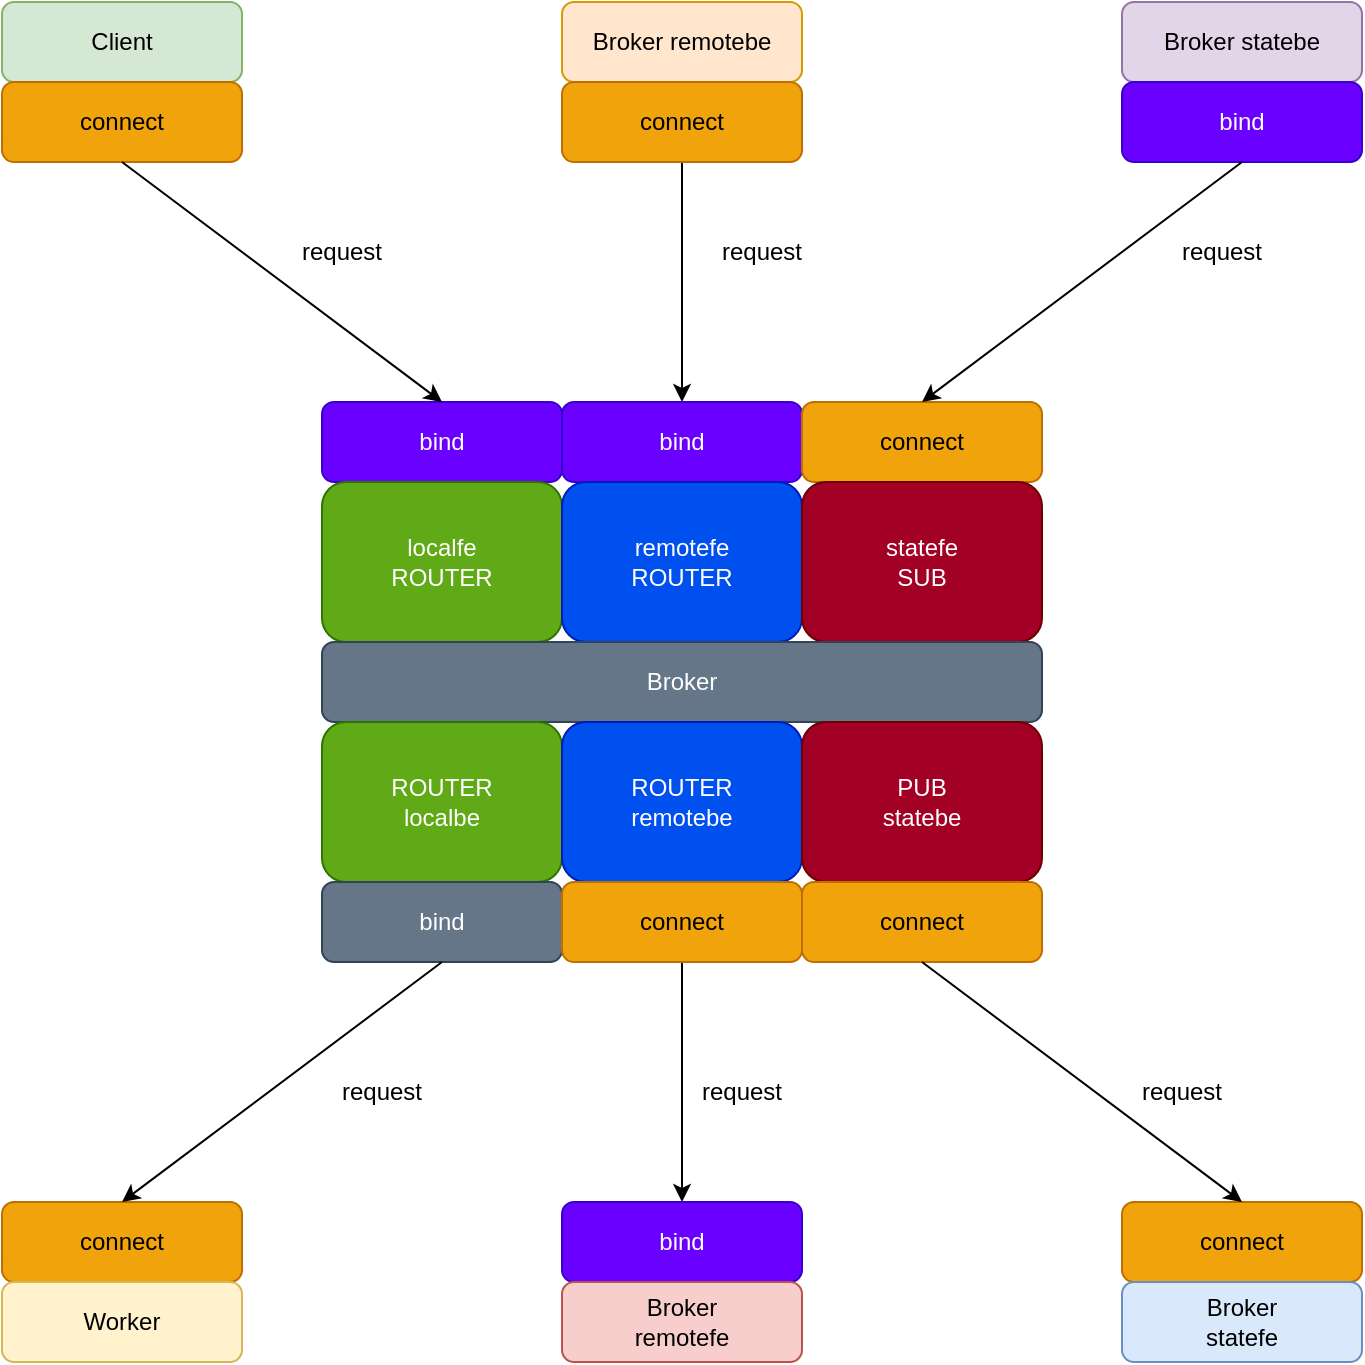 <mxfile version="27.1.4">
  <diagram name="Page-1" id="5cqJ4o3990S2AwasG3y3">
    <mxGraphModel dx="1356" dy="763" grid="1" gridSize="10" guides="1" tooltips="1" connect="1" arrows="1" fold="1" page="1" pageScale="1" pageWidth="850" pageHeight="1100" math="0" shadow="0">
      <root>
        <mxCell id="0" />
        <mxCell id="1" parent="0" />
        <mxCell id="kRsKEwJUSZtExnJfNnq6-1" value="Client" style="rounded=1;whiteSpace=wrap;html=1;fillColor=#d5e8d4;strokeColor=#82b366;" vertex="1" parent="1">
          <mxGeometry x="80" y="120" width="120" height="40" as="geometry" />
        </mxCell>
        <mxCell id="kRsKEwJUSZtExnJfNnq6-2" value="connect" style="rounded=1;whiteSpace=wrap;html=1;fillColor=#f0a30a;fontColor=#000000;strokeColor=#BD7000;" vertex="1" parent="1">
          <mxGeometry x="80" y="160" width="120" height="40" as="geometry" />
        </mxCell>
        <mxCell id="kRsKEwJUSZtExnJfNnq6-3" value="Broker remotebe" style="rounded=1;whiteSpace=wrap;html=1;fillColor=#ffe6cc;strokeColor=#d79b00;" vertex="1" parent="1">
          <mxGeometry x="360" y="120" width="120" height="40" as="geometry" />
        </mxCell>
        <mxCell id="kRsKEwJUSZtExnJfNnq6-27" style="edgeStyle=orthogonalEdgeStyle;rounded=0;orthogonalLoop=1;jettySize=auto;html=1;exitX=0.5;exitY=1;exitDx=0;exitDy=0;entryX=0.5;entryY=0;entryDx=0;entryDy=0;" edge="1" parent="1" source="kRsKEwJUSZtExnJfNnq6-4" target="kRsKEwJUSZtExnJfNnq6-8">
          <mxGeometry relative="1" as="geometry" />
        </mxCell>
        <mxCell id="kRsKEwJUSZtExnJfNnq6-4" value="connect" style="rounded=1;whiteSpace=wrap;html=1;fillColor=#f0a30a;fontColor=#000000;strokeColor=#BD7000;" vertex="1" parent="1">
          <mxGeometry x="360" y="160" width="120" height="40" as="geometry" />
        </mxCell>
        <mxCell id="kRsKEwJUSZtExnJfNnq6-5" value="Broker statebe" style="rounded=1;whiteSpace=wrap;html=1;fillColor=#e1d5e7;strokeColor=#9673a6;" vertex="1" parent="1">
          <mxGeometry x="640" y="120" width="120" height="40" as="geometry" />
        </mxCell>
        <mxCell id="kRsKEwJUSZtExnJfNnq6-6" value="bind" style="rounded=1;whiteSpace=wrap;html=1;fillColor=#6a00ff;fontColor=#ffffff;strokeColor=#3700CC;" vertex="1" parent="1">
          <mxGeometry x="640" y="160" width="120" height="40" as="geometry" />
        </mxCell>
        <mxCell id="kRsKEwJUSZtExnJfNnq6-7" value="bind" style="rounded=1;whiteSpace=wrap;html=1;fillColor=#6a00ff;fontColor=#ffffff;strokeColor=#3700CC;" vertex="1" parent="1">
          <mxGeometry x="240" y="320" width="120" height="40" as="geometry" />
        </mxCell>
        <mxCell id="kRsKEwJUSZtExnJfNnq6-8" value="bind" style="rounded=1;whiteSpace=wrap;html=1;fillColor=#6a00ff;fontColor=#ffffff;strokeColor=#3700CC;" vertex="1" parent="1">
          <mxGeometry x="360" y="320" width="120" height="40" as="geometry" />
        </mxCell>
        <mxCell id="kRsKEwJUSZtExnJfNnq6-9" value="connect" style="rounded=1;whiteSpace=wrap;html=1;fillColor=#f0a30a;fontColor=#000000;strokeColor=#BD7000;" vertex="1" parent="1">
          <mxGeometry x="480" y="320" width="120" height="40" as="geometry" />
        </mxCell>
        <mxCell id="kRsKEwJUSZtExnJfNnq6-10" value="localfe&lt;br&gt;ROUTER" style="rounded=1;whiteSpace=wrap;html=1;fillColor=#60a917;strokeColor=#2D7600;fontColor=#ffffff;" vertex="1" parent="1">
          <mxGeometry x="240" y="360" width="120" height="80" as="geometry" />
        </mxCell>
        <mxCell id="kRsKEwJUSZtExnJfNnq6-11" value="&lt;div&gt;remotefe&lt;/div&gt;&lt;div&gt;ROUTER&lt;/div&gt;" style="rounded=1;whiteSpace=wrap;html=1;fillColor=#0050ef;strokeColor=#001DBC;fontColor=#ffffff;" vertex="1" parent="1">
          <mxGeometry x="360" y="360" width="120" height="80" as="geometry" />
        </mxCell>
        <mxCell id="kRsKEwJUSZtExnJfNnq6-12" value="statefe&lt;br&gt;SUB" style="rounded=1;whiteSpace=wrap;html=1;fillColor=#a20025;strokeColor=#6F0000;fontColor=#ffffff;" vertex="1" parent="1">
          <mxGeometry x="480" y="360" width="120" height="80" as="geometry" />
        </mxCell>
        <mxCell id="kRsKEwJUSZtExnJfNnq6-13" value="Broker" style="rounded=1;whiteSpace=wrap;html=1;fillColor=#647687;fontColor=#ffffff;strokeColor=#314354;" vertex="1" parent="1">
          <mxGeometry x="240" y="440" width="360" height="40" as="geometry" />
        </mxCell>
        <mxCell id="kRsKEwJUSZtExnJfNnq6-14" value="ROUTER&lt;br&gt;localbe" style="rounded=1;whiteSpace=wrap;html=1;fillColor=#60a917;strokeColor=#2D7600;fontColor=#ffffff;" vertex="1" parent="1">
          <mxGeometry x="240" y="480" width="120" height="80" as="geometry" />
        </mxCell>
        <mxCell id="kRsKEwJUSZtExnJfNnq6-15" value="ROUTER&lt;br&gt;remotebe" style="rounded=1;whiteSpace=wrap;html=1;fillColor=#0050ef;strokeColor=#001DBC;fontColor=#ffffff;" vertex="1" parent="1">
          <mxGeometry x="360" y="480" width="120" height="80" as="geometry" />
        </mxCell>
        <mxCell id="kRsKEwJUSZtExnJfNnq6-16" value="PUB&lt;br&gt;statebe" style="rounded=1;whiteSpace=wrap;html=1;fillColor=#a20025;strokeColor=#6F0000;fontColor=#ffffff;" vertex="1" parent="1">
          <mxGeometry x="480" y="480" width="120" height="80" as="geometry" />
        </mxCell>
        <mxCell id="kRsKEwJUSZtExnJfNnq6-17" value="bind" style="rounded=1;whiteSpace=wrap;html=1;fillColor=#647687;fontColor=#ffffff;strokeColor=#314354;" vertex="1" parent="1">
          <mxGeometry x="240" y="560" width="120" height="40" as="geometry" />
        </mxCell>
        <mxCell id="kRsKEwJUSZtExnJfNnq6-30" style="edgeStyle=orthogonalEdgeStyle;rounded=0;orthogonalLoop=1;jettySize=auto;html=1;exitX=0.5;exitY=1;exitDx=0;exitDy=0;entryX=0.5;entryY=0;entryDx=0;entryDy=0;" edge="1" parent="1" source="kRsKEwJUSZtExnJfNnq6-18" target="kRsKEwJUSZtExnJfNnq6-22">
          <mxGeometry relative="1" as="geometry" />
        </mxCell>
        <mxCell id="kRsKEwJUSZtExnJfNnq6-18" value="connect" style="rounded=1;whiteSpace=wrap;html=1;fillColor=#f0a30a;fontColor=#000000;strokeColor=#BD7000;" vertex="1" parent="1">
          <mxGeometry x="360" y="560" width="120" height="40" as="geometry" />
        </mxCell>
        <mxCell id="kRsKEwJUSZtExnJfNnq6-19" value="connect" style="rounded=1;whiteSpace=wrap;html=1;fillColor=#f0a30a;fontColor=#000000;strokeColor=#BD7000;" vertex="1" parent="1">
          <mxGeometry x="480" y="560" width="120" height="40" as="geometry" />
        </mxCell>
        <mxCell id="kRsKEwJUSZtExnJfNnq6-20" value="connect" style="rounded=1;whiteSpace=wrap;html=1;fillColor=#f0a30a;fontColor=#000000;strokeColor=#BD7000;" vertex="1" parent="1">
          <mxGeometry x="80" y="720" width="120" height="40" as="geometry" />
        </mxCell>
        <mxCell id="kRsKEwJUSZtExnJfNnq6-21" value="Worker" style="rounded=1;whiteSpace=wrap;html=1;fillColor=#fff2cc;strokeColor=#d6b656;" vertex="1" parent="1">
          <mxGeometry x="80" y="760" width="120" height="40" as="geometry" />
        </mxCell>
        <mxCell id="kRsKEwJUSZtExnJfNnq6-22" value="bind" style="rounded=1;whiteSpace=wrap;html=1;fillColor=#6a00ff;fontColor=#ffffff;strokeColor=#3700CC;" vertex="1" parent="1">
          <mxGeometry x="360" y="720" width="120" height="40" as="geometry" />
        </mxCell>
        <mxCell id="kRsKEwJUSZtExnJfNnq6-23" value="Broker&lt;br&gt;remotefe" style="rounded=1;whiteSpace=wrap;html=1;fillColor=#f8cecc;strokeColor=#b85450;" vertex="1" parent="1">
          <mxGeometry x="360" y="760" width="120" height="40" as="geometry" />
        </mxCell>
        <mxCell id="kRsKEwJUSZtExnJfNnq6-24" value="connect" style="rounded=1;whiteSpace=wrap;html=1;fillColor=#f0a30a;fontColor=#000000;strokeColor=#BD7000;" vertex="1" parent="1">
          <mxGeometry x="640" y="720" width="120" height="40" as="geometry" />
        </mxCell>
        <mxCell id="kRsKEwJUSZtExnJfNnq6-25" value="Broker&lt;br&gt;statefe" style="rounded=1;whiteSpace=wrap;html=1;fillColor=#dae8fc;strokeColor=#6c8ebf;" vertex="1" parent="1">
          <mxGeometry x="640" y="760" width="120" height="40" as="geometry" />
        </mxCell>
        <mxCell id="kRsKEwJUSZtExnJfNnq6-26" value="" style="endArrow=classic;html=1;rounded=0;exitX=0.5;exitY=1;exitDx=0;exitDy=0;entryX=0.5;entryY=0;entryDx=0;entryDy=0;" edge="1" parent="1" source="kRsKEwJUSZtExnJfNnq6-2" target="kRsKEwJUSZtExnJfNnq6-7">
          <mxGeometry width="50" height="50" relative="1" as="geometry">
            <mxPoint x="460" y="510" as="sourcePoint" />
            <mxPoint x="510" y="460" as="targetPoint" />
          </mxGeometry>
        </mxCell>
        <mxCell id="kRsKEwJUSZtExnJfNnq6-28" value="" style="endArrow=classic;html=1;rounded=0;entryX=0.5;entryY=0;entryDx=0;entryDy=0;exitX=0.5;exitY=1;exitDx=0;exitDy=0;" edge="1" parent="1" source="kRsKEwJUSZtExnJfNnq6-6" target="kRsKEwJUSZtExnJfNnq6-9">
          <mxGeometry width="50" height="50" relative="1" as="geometry">
            <mxPoint x="460" y="510" as="sourcePoint" />
            <mxPoint x="510" y="460" as="targetPoint" />
          </mxGeometry>
        </mxCell>
        <mxCell id="kRsKEwJUSZtExnJfNnq6-29" value="" style="endArrow=classic;html=1;rounded=0;exitX=0.5;exitY=1;exitDx=0;exitDy=0;entryX=0.5;entryY=0;entryDx=0;entryDy=0;" edge="1" parent="1" source="kRsKEwJUSZtExnJfNnq6-17" target="kRsKEwJUSZtExnJfNnq6-20">
          <mxGeometry width="50" height="50" relative="1" as="geometry">
            <mxPoint x="460" y="510" as="sourcePoint" />
            <mxPoint x="510" y="460" as="targetPoint" />
          </mxGeometry>
        </mxCell>
        <mxCell id="kRsKEwJUSZtExnJfNnq6-31" value="" style="endArrow=classic;html=1;rounded=0;exitX=0.5;exitY=1;exitDx=0;exitDy=0;entryX=0.5;entryY=0;entryDx=0;entryDy=0;" edge="1" parent="1" source="kRsKEwJUSZtExnJfNnq6-19" target="kRsKEwJUSZtExnJfNnq6-24">
          <mxGeometry width="50" height="50" relative="1" as="geometry">
            <mxPoint x="460" y="510" as="sourcePoint" />
            <mxPoint x="510" y="460" as="targetPoint" />
          </mxGeometry>
        </mxCell>
        <mxCell id="kRsKEwJUSZtExnJfNnq6-32" value="request" style="text;html=1;align=center;verticalAlign=middle;whiteSpace=wrap;rounded=0;" vertex="1" parent="1">
          <mxGeometry x="220" y="230" width="60" height="30" as="geometry" />
        </mxCell>
        <mxCell id="kRsKEwJUSZtExnJfNnq6-33" value="request" style="text;html=1;align=center;verticalAlign=middle;whiteSpace=wrap;rounded=0;" vertex="1" parent="1">
          <mxGeometry x="430" y="230" width="60" height="30" as="geometry" />
        </mxCell>
        <mxCell id="kRsKEwJUSZtExnJfNnq6-34" value="request" style="text;html=1;align=center;verticalAlign=middle;whiteSpace=wrap;rounded=0;" vertex="1" parent="1">
          <mxGeometry x="660" y="230" width="60" height="30" as="geometry" />
        </mxCell>
        <mxCell id="kRsKEwJUSZtExnJfNnq6-35" value="request" style="text;html=1;align=center;verticalAlign=middle;whiteSpace=wrap;rounded=0;" vertex="1" parent="1">
          <mxGeometry x="240" y="650" width="60" height="30" as="geometry" />
        </mxCell>
        <mxCell id="kRsKEwJUSZtExnJfNnq6-36" value="request" style="text;html=1;align=center;verticalAlign=middle;whiteSpace=wrap;rounded=0;" vertex="1" parent="1">
          <mxGeometry x="420" y="650" width="60" height="30" as="geometry" />
        </mxCell>
        <mxCell id="kRsKEwJUSZtExnJfNnq6-37" value="request" style="text;html=1;align=center;verticalAlign=middle;whiteSpace=wrap;rounded=0;" vertex="1" parent="1">
          <mxGeometry x="640" y="650" width="60" height="30" as="geometry" />
        </mxCell>
      </root>
    </mxGraphModel>
  </diagram>
</mxfile>
